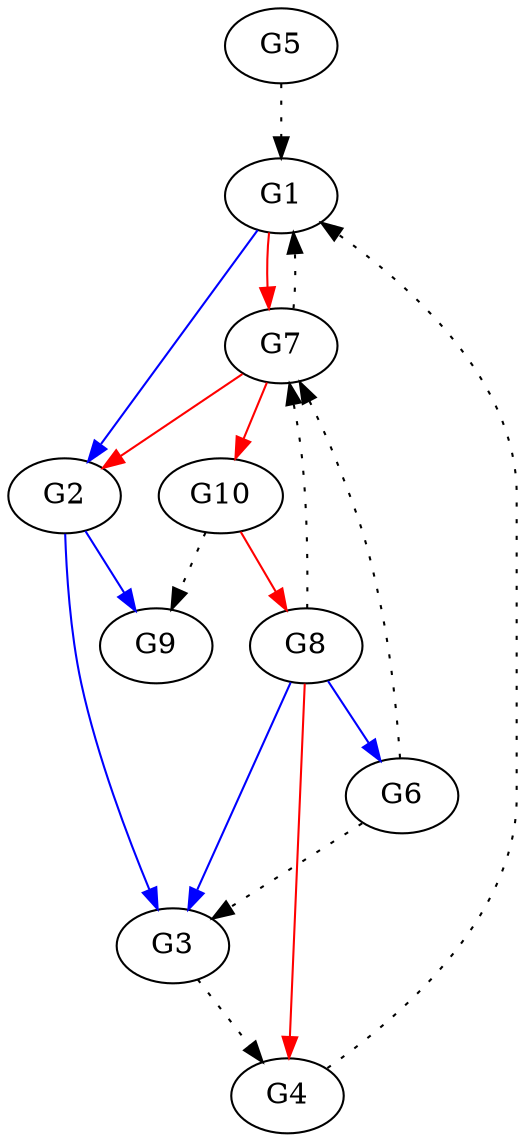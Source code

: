 // Grafos-DREAM4
digraph {
	G1 [label=G1]
	G2 [label=G2]
	G3 [label=G3]
	G4 [label=G4]
	G5 [label=G5]
	G6 [label=G6]
	G7 [label=G7]
	G8 [label=G8]
	G9 [label=G9]
	G10 [label=G10]
	G1 -> G2 [color=blue]
	G2 -> G3 [color=blue]
	G2 -> G9 [color=blue]
	G3 -> G4 [style=dotted]
	G4 -> G1 [style=dotted]
	G5 -> G1 [style=dotted]
	G6 -> G3 [style=dotted]
	G6 -> G7 [style=dotted]
	G7 -> G1 [style=dotted]
	G8 -> G3 [color=blue]
	G8 -> G6 [color=blue]
	G8 -> G7 [style=dotted]
	G10 -> G9 [style=dotted]
	G1 -> G7 [color=red]
	G7 -> G2 [color=red]
	G7 -> G10 [color=red]
	G8 -> G4 [color=red]
	G10 -> G8 [color=red]
}
